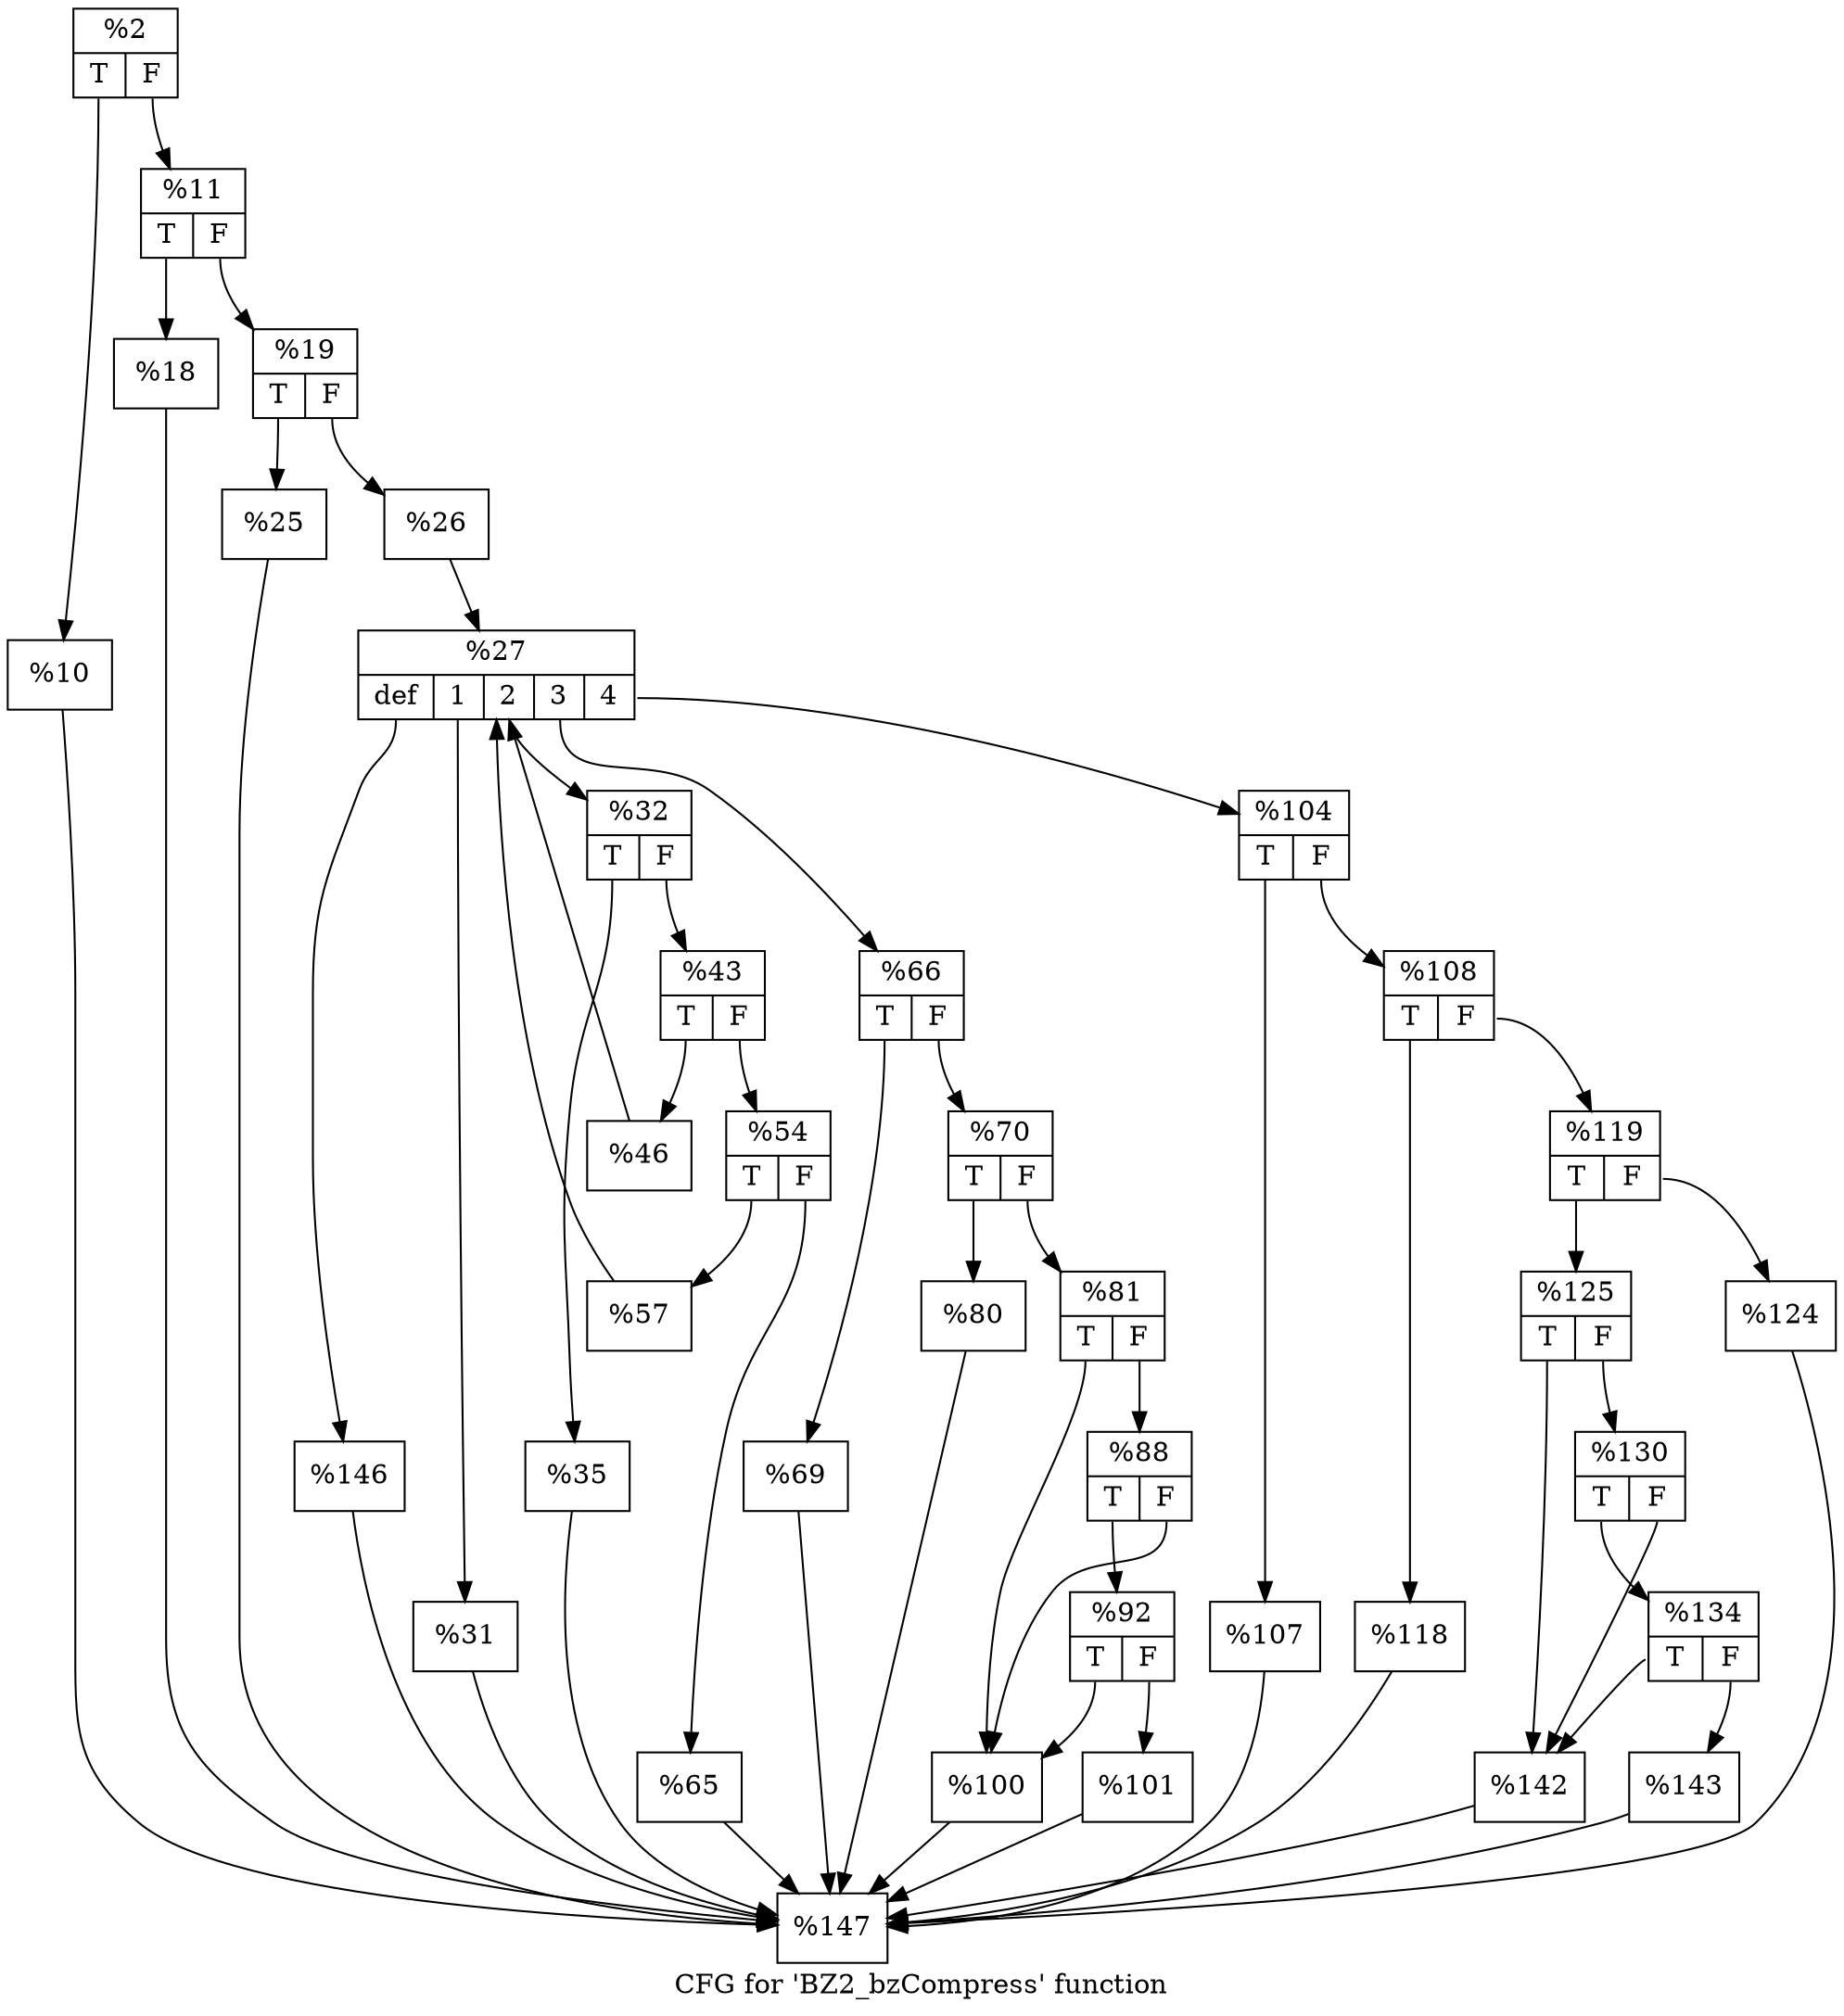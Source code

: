 digraph "CFG for 'BZ2_bzCompress' function" {
	label="CFG for 'BZ2_bzCompress' function";

	Node0x18e1820 [shape=record,label="{%2|{<s0>T|<s1>F}}"];
	Node0x18e1820:s0 -> Node0x18e1960;
	Node0x18e1820:s1 -> Node0x18e1d30;
	Node0x18e1960 [shape=record,label="{%10}"];
	Node0x18e1960 -> Node0x18e1e90;
	Node0x18e1d30 [shape=record,label="{%11|{<s0>T|<s1>F}}"];
	Node0x18e1d30:s0 -> Node0x18e2250;
	Node0x18e1d30:s1 -> Node0x18e22a0;
	Node0x18e2250 [shape=record,label="{%18}"];
	Node0x18e2250 -> Node0x18e1e90;
	Node0x18e22a0 [shape=record,label="{%19|{<s0>T|<s1>F}}"];
	Node0x18e22a0:s0 -> Node0x18e2600;
	Node0x18e22a0:s1 -> Node0x18e2650;
	Node0x18e2600 [shape=record,label="{%25}"];
	Node0x18e2600 -> Node0x18e1e90;
	Node0x18e2650 [shape=record,label="{%26}"];
	Node0x18e2650 -> Node0x18e2810;
	Node0x18e2810 [shape=record,label="{%27|{<s0>def|<s1>1|<s2>2|<s3>3|<s4>4}}"];
	Node0x18e2810:s0 -> Node0x1914c70;
	Node0x18e2810:s1 -> Node0x1914cc0;
	Node0x18e2810:s2 -> Node0x1914d10;
	Node0x18e2810:s3 -> Node0x1914d60;
	Node0x18e2810:s4 -> Node0x1914db0;
	Node0x1914cc0 [shape=record,label="{%31}"];
	Node0x1914cc0 -> Node0x18e1e90;
	Node0x1914d10 [shape=record,label="{%32|{<s0>T|<s1>F}}"];
	Node0x1914d10:s0 -> Node0x1915100;
	Node0x1914d10:s1 -> Node0x1915150;
	Node0x1915100 [shape=record,label="{%35}"];
	Node0x1915100 -> Node0x18e1e90;
	Node0x1915150 [shape=record,label="{%43|{<s0>T|<s1>F}}"];
	Node0x1915150:s0 -> Node0x19158a0;
	Node0x1915150:s1 -> Node0x19158f0;
	Node0x19158a0 [shape=record,label="{%46}"];
	Node0x19158a0 -> Node0x18e2810;
	Node0x19158f0 [shape=record,label="{%54|{<s0>T|<s1>F}}"];
	Node0x19158f0:s0 -> Node0x1915f60;
	Node0x19158f0:s1 -> Node0x1915fb0;
	Node0x1915f60 [shape=record,label="{%57}"];
	Node0x1915f60 -> Node0x18e2810;
	Node0x1915fb0 [shape=record,label="{%65}"];
	Node0x1915fb0 -> Node0x18e1e90;
	Node0x1914d60 [shape=record,label="{%66|{<s0>T|<s1>F}}"];
	Node0x1914d60:s0 -> Node0x1916700;
	Node0x1914d60:s1 -> Node0x1916750;
	Node0x1916700 [shape=record,label="{%69}"];
	Node0x1916700 -> Node0x18e1e90;
	Node0x1916750 [shape=record,label="{%70|{<s0>T|<s1>F}}"];
	Node0x1916750:s0 -> Node0x1916d40;
	Node0x1916750:s1 -> Node0x1916d90;
	Node0x1916d40 [shape=record,label="{%80}"];
	Node0x1916d40 -> Node0x18e1e90;
	Node0x1916d90 [shape=record,label="{%81|{<s0>T|<s1>F}}"];
	Node0x1916d90:s0 -> Node0x19172d0;
	Node0x1916d90:s1 -> Node0x1917320;
	Node0x1917320 [shape=record,label="{%88|{<s0>T|<s1>F}}"];
	Node0x1917320:s0 -> Node0x1917690;
	Node0x1917320:s1 -> Node0x19172d0;
	Node0x1917690 [shape=record,label="{%92|{<s0>T|<s1>F}}"];
	Node0x1917690:s0 -> Node0x19172d0;
	Node0x1917690:s1 -> Node0x1917aa0;
	Node0x19172d0 [shape=record,label="{%100}"];
	Node0x19172d0 -> Node0x18e1e90;
	Node0x1917aa0 [shape=record,label="{%101}"];
	Node0x1917aa0 -> Node0x18e1e90;
	Node0x1914db0 [shape=record,label="{%104|{<s0>T|<s1>F}}"];
	Node0x1914db0:s0 -> Node0x1917f90;
	Node0x1914db0:s1 -> Node0x1917fe0;
	Node0x1917f90 [shape=record,label="{%107}"];
	Node0x1917f90 -> Node0x18e1e90;
	Node0x1917fe0 [shape=record,label="{%108|{<s0>T|<s1>F}}"];
	Node0x1917fe0:s0 -> Node0x19185d0;
	Node0x1917fe0:s1 -> Node0x1918620;
	Node0x19185d0 [shape=record,label="{%118}"];
	Node0x19185d0 -> Node0x18e1e90;
	Node0x1918620 [shape=record,label="{%119|{<s0>T|<s1>F}}"];
	Node0x1918620:s0 -> Node0x1918a60;
	Node0x1918620:s1 -> Node0x1918ab0;
	Node0x1918ab0 [shape=record,label="{%124}"];
	Node0x1918ab0 -> Node0x18e1e90;
	Node0x1918a60 [shape=record,label="{%125|{<s0>T|<s1>F}}"];
	Node0x1918a60:s0 -> Node0x1919650;
	Node0x1918a60:s1 -> Node0x19196a0;
	Node0x19196a0 [shape=record,label="{%130|{<s0>T|<s1>F}}"];
	Node0x19196a0:s0 -> Node0x1919920;
	Node0x19196a0:s1 -> Node0x1919650;
	Node0x1919920 [shape=record,label="{%134|{<s0>T|<s1>F}}"];
	Node0x1919920:s0 -> Node0x1919650;
	Node0x1919920:s1 -> Node0x1919d30;
	Node0x1919650 [shape=record,label="{%142}"];
	Node0x1919650 -> Node0x18e1e90;
	Node0x1919d30 [shape=record,label="{%143}"];
	Node0x1919d30 -> Node0x18e1e90;
	Node0x1914c70 [shape=record,label="{%146}"];
	Node0x1914c70 -> Node0x18e1e90;
	Node0x18e1e90 [shape=record,label="{%147}"];
}
